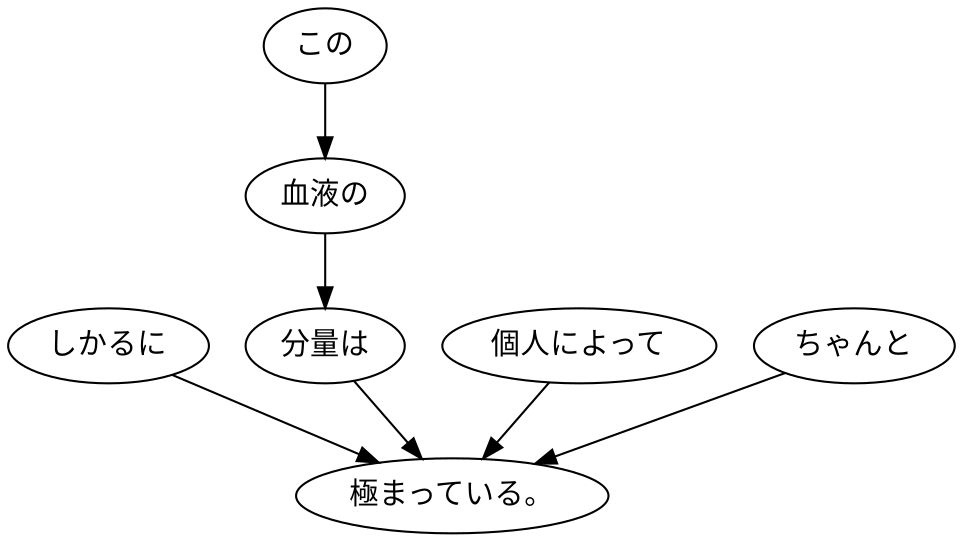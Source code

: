 digraph graph4859 {
	node0 [label="しかるに"];
	node1 [label="この"];
	node2 [label="血液の"];
	node3 [label="分量は"];
	node4 [label="個人によって"];
	node5 [label="ちゃんと"];
	node6 [label="極まっている。"];
	node0 -> node6;
	node1 -> node2;
	node2 -> node3;
	node3 -> node6;
	node4 -> node6;
	node5 -> node6;
}
